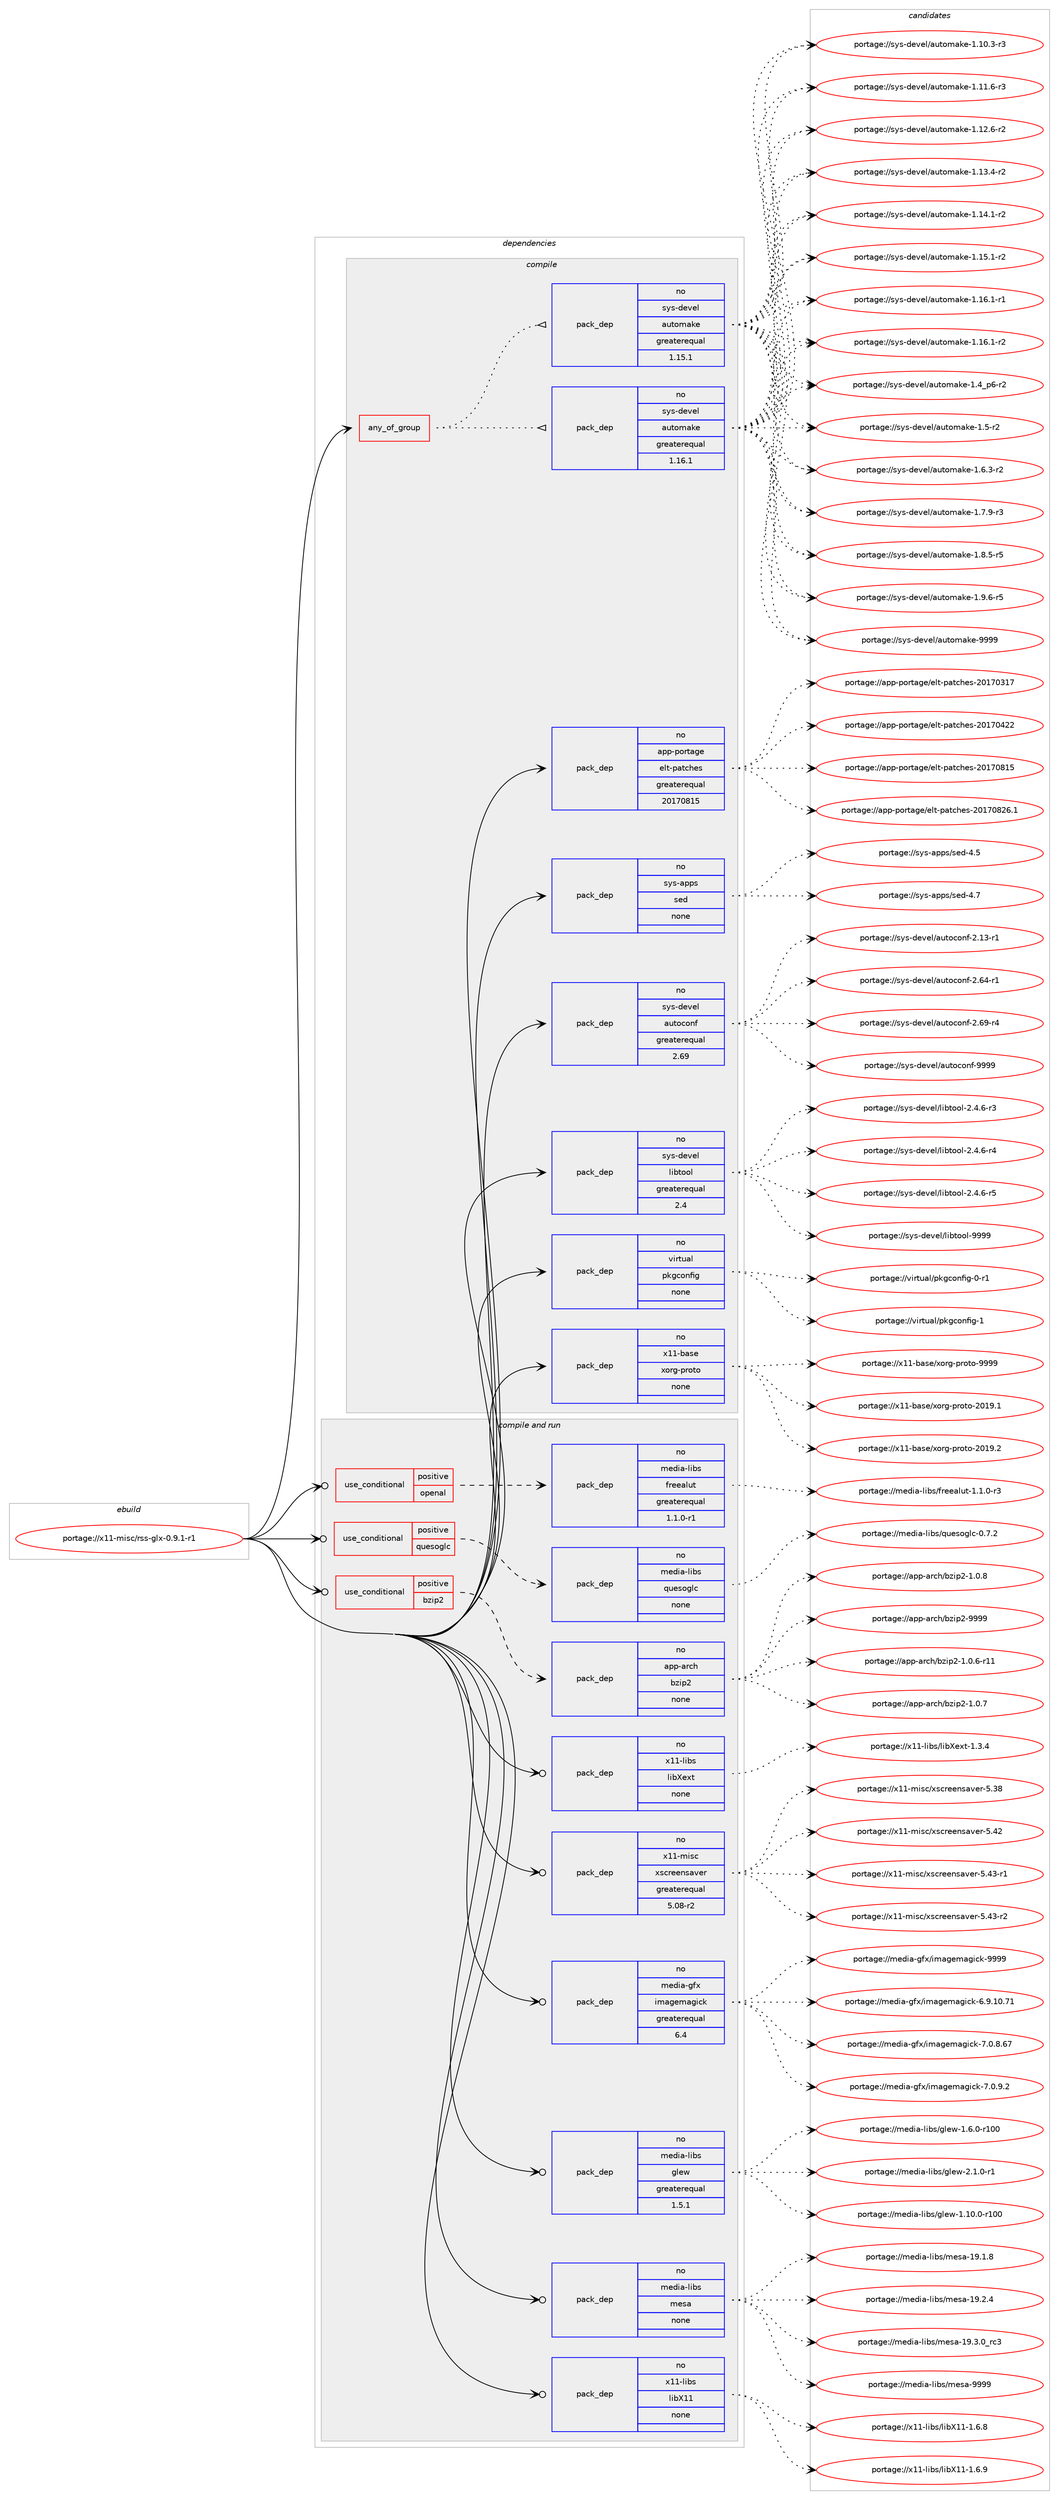 digraph prolog {

# *************
# Graph options
# *************

newrank=true;
concentrate=true;
compound=true;
graph [rankdir=LR,fontname=Helvetica,fontsize=10,ranksep=1.5];#, ranksep=2.5, nodesep=0.2];
edge  [arrowhead=vee];
node  [fontname=Helvetica,fontsize=10];

# **********
# The ebuild
# **********

subgraph cluster_leftcol {
color=gray;
rank=same;
label=<<i>ebuild</i>>;
id [label="portage://x11-misc/rss-glx-0.9.1-r1", color=red, width=4, href="../x11-misc/rss-glx-0.9.1-r1.svg"];
}

# ****************
# The dependencies
# ****************

subgraph cluster_midcol {
color=gray;
label=<<i>dependencies</i>>;
subgraph cluster_compile {
fillcolor="#eeeeee";
style=filled;
label=<<i>compile</i>>;
subgraph any7893 {
dependency453950 [label=<<TABLE BORDER="0" CELLBORDER="1" CELLSPACING="0" CELLPADDING="4"><TR><TD CELLPADDING="10">any_of_group</TD></TR></TABLE>>, shape=none, color=red];subgraph pack337243 {
dependency453951 [label=<<TABLE BORDER="0" CELLBORDER="1" CELLSPACING="0" CELLPADDING="4" WIDTH="220"><TR><TD ROWSPAN="6" CELLPADDING="30">pack_dep</TD></TR><TR><TD WIDTH="110">no</TD></TR><TR><TD>sys-devel</TD></TR><TR><TD>automake</TD></TR><TR><TD>greaterequal</TD></TR><TR><TD>1.16.1</TD></TR></TABLE>>, shape=none, color=blue];
}
dependency453950:e -> dependency453951:w [weight=20,style="dotted",arrowhead="oinv"];
subgraph pack337244 {
dependency453952 [label=<<TABLE BORDER="0" CELLBORDER="1" CELLSPACING="0" CELLPADDING="4" WIDTH="220"><TR><TD ROWSPAN="6" CELLPADDING="30">pack_dep</TD></TR><TR><TD WIDTH="110">no</TD></TR><TR><TD>sys-devel</TD></TR><TR><TD>automake</TD></TR><TR><TD>greaterequal</TD></TR><TR><TD>1.15.1</TD></TR></TABLE>>, shape=none, color=blue];
}
dependency453950:e -> dependency453952:w [weight=20,style="dotted",arrowhead="oinv"];
}
id:e -> dependency453950:w [weight=20,style="solid",arrowhead="vee"];
subgraph pack337245 {
dependency453953 [label=<<TABLE BORDER="0" CELLBORDER="1" CELLSPACING="0" CELLPADDING="4" WIDTH="220"><TR><TD ROWSPAN="6" CELLPADDING="30">pack_dep</TD></TR><TR><TD WIDTH="110">no</TD></TR><TR><TD>app-portage</TD></TR><TR><TD>elt-patches</TD></TR><TR><TD>greaterequal</TD></TR><TR><TD>20170815</TD></TR></TABLE>>, shape=none, color=blue];
}
id:e -> dependency453953:w [weight=20,style="solid",arrowhead="vee"];
subgraph pack337246 {
dependency453954 [label=<<TABLE BORDER="0" CELLBORDER="1" CELLSPACING="0" CELLPADDING="4" WIDTH="220"><TR><TD ROWSPAN="6" CELLPADDING="30">pack_dep</TD></TR><TR><TD WIDTH="110">no</TD></TR><TR><TD>sys-apps</TD></TR><TR><TD>sed</TD></TR><TR><TD>none</TD></TR><TR><TD></TD></TR></TABLE>>, shape=none, color=blue];
}
id:e -> dependency453954:w [weight=20,style="solid",arrowhead="vee"];
subgraph pack337247 {
dependency453955 [label=<<TABLE BORDER="0" CELLBORDER="1" CELLSPACING="0" CELLPADDING="4" WIDTH="220"><TR><TD ROWSPAN="6" CELLPADDING="30">pack_dep</TD></TR><TR><TD WIDTH="110">no</TD></TR><TR><TD>sys-devel</TD></TR><TR><TD>autoconf</TD></TR><TR><TD>greaterequal</TD></TR><TR><TD>2.69</TD></TR></TABLE>>, shape=none, color=blue];
}
id:e -> dependency453955:w [weight=20,style="solid",arrowhead="vee"];
subgraph pack337248 {
dependency453956 [label=<<TABLE BORDER="0" CELLBORDER="1" CELLSPACING="0" CELLPADDING="4" WIDTH="220"><TR><TD ROWSPAN="6" CELLPADDING="30">pack_dep</TD></TR><TR><TD WIDTH="110">no</TD></TR><TR><TD>sys-devel</TD></TR><TR><TD>libtool</TD></TR><TR><TD>greaterequal</TD></TR><TR><TD>2.4</TD></TR></TABLE>>, shape=none, color=blue];
}
id:e -> dependency453956:w [weight=20,style="solid",arrowhead="vee"];
subgraph pack337249 {
dependency453957 [label=<<TABLE BORDER="0" CELLBORDER="1" CELLSPACING="0" CELLPADDING="4" WIDTH="220"><TR><TD ROWSPAN="6" CELLPADDING="30">pack_dep</TD></TR><TR><TD WIDTH="110">no</TD></TR><TR><TD>virtual</TD></TR><TR><TD>pkgconfig</TD></TR><TR><TD>none</TD></TR><TR><TD></TD></TR></TABLE>>, shape=none, color=blue];
}
id:e -> dependency453957:w [weight=20,style="solid",arrowhead="vee"];
subgraph pack337250 {
dependency453958 [label=<<TABLE BORDER="0" CELLBORDER="1" CELLSPACING="0" CELLPADDING="4" WIDTH="220"><TR><TD ROWSPAN="6" CELLPADDING="30">pack_dep</TD></TR><TR><TD WIDTH="110">no</TD></TR><TR><TD>x11-base</TD></TR><TR><TD>xorg-proto</TD></TR><TR><TD>none</TD></TR><TR><TD></TD></TR></TABLE>>, shape=none, color=blue];
}
id:e -> dependency453958:w [weight=20,style="solid",arrowhead="vee"];
}
subgraph cluster_compileandrun {
fillcolor="#eeeeee";
style=filled;
label=<<i>compile and run</i>>;
subgraph cond108525 {
dependency453959 [label=<<TABLE BORDER="0" CELLBORDER="1" CELLSPACING="0" CELLPADDING="4"><TR><TD ROWSPAN="3" CELLPADDING="10">use_conditional</TD></TR><TR><TD>positive</TD></TR><TR><TD>bzip2</TD></TR></TABLE>>, shape=none, color=red];
subgraph pack337251 {
dependency453960 [label=<<TABLE BORDER="0" CELLBORDER="1" CELLSPACING="0" CELLPADDING="4" WIDTH="220"><TR><TD ROWSPAN="6" CELLPADDING="30">pack_dep</TD></TR><TR><TD WIDTH="110">no</TD></TR><TR><TD>app-arch</TD></TR><TR><TD>bzip2</TD></TR><TR><TD>none</TD></TR><TR><TD></TD></TR></TABLE>>, shape=none, color=blue];
}
dependency453959:e -> dependency453960:w [weight=20,style="dashed",arrowhead="vee"];
}
id:e -> dependency453959:w [weight=20,style="solid",arrowhead="odotvee"];
subgraph cond108526 {
dependency453961 [label=<<TABLE BORDER="0" CELLBORDER="1" CELLSPACING="0" CELLPADDING="4"><TR><TD ROWSPAN="3" CELLPADDING="10">use_conditional</TD></TR><TR><TD>positive</TD></TR><TR><TD>openal</TD></TR></TABLE>>, shape=none, color=red];
subgraph pack337252 {
dependency453962 [label=<<TABLE BORDER="0" CELLBORDER="1" CELLSPACING="0" CELLPADDING="4" WIDTH="220"><TR><TD ROWSPAN="6" CELLPADDING="30">pack_dep</TD></TR><TR><TD WIDTH="110">no</TD></TR><TR><TD>media-libs</TD></TR><TR><TD>freealut</TD></TR><TR><TD>greaterequal</TD></TR><TR><TD>1.1.0-r1</TD></TR></TABLE>>, shape=none, color=blue];
}
dependency453961:e -> dependency453962:w [weight=20,style="dashed",arrowhead="vee"];
}
id:e -> dependency453961:w [weight=20,style="solid",arrowhead="odotvee"];
subgraph cond108527 {
dependency453963 [label=<<TABLE BORDER="0" CELLBORDER="1" CELLSPACING="0" CELLPADDING="4"><TR><TD ROWSPAN="3" CELLPADDING="10">use_conditional</TD></TR><TR><TD>positive</TD></TR><TR><TD>quesoglc</TD></TR></TABLE>>, shape=none, color=red];
subgraph pack337253 {
dependency453964 [label=<<TABLE BORDER="0" CELLBORDER="1" CELLSPACING="0" CELLPADDING="4" WIDTH="220"><TR><TD ROWSPAN="6" CELLPADDING="30">pack_dep</TD></TR><TR><TD WIDTH="110">no</TD></TR><TR><TD>media-libs</TD></TR><TR><TD>quesoglc</TD></TR><TR><TD>none</TD></TR><TR><TD></TD></TR></TABLE>>, shape=none, color=blue];
}
dependency453963:e -> dependency453964:w [weight=20,style="dashed",arrowhead="vee"];
}
id:e -> dependency453963:w [weight=20,style="solid",arrowhead="odotvee"];
subgraph pack337254 {
dependency453965 [label=<<TABLE BORDER="0" CELLBORDER="1" CELLSPACING="0" CELLPADDING="4" WIDTH="220"><TR><TD ROWSPAN="6" CELLPADDING="30">pack_dep</TD></TR><TR><TD WIDTH="110">no</TD></TR><TR><TD>media-gfx</TD></TR><TR><TD>imagemagick</TD></TR><TR><TD>greaterequal</TD></TR><TR><TD>6.4</TD></TR></TABLE>>, shape=none, color=blue];
}
id:e -> dependency453965:w [weight=20,style="solid",arrowhead="odotvee"];
subgraph pack337255 {
dependency453966 [label=<<TABLE BORDER="0" CELLBORDER="1" CELLSPACING="0" CELLPADDING="4" WIDTH="220"><TR><TD ROWSPAN="6" CELLPADDING="30">pack_dep</TD></TR><TR><TD WIDTH="110">no</TD></TR><TR><TD>media-libs</TD></TR><TR><TD>glew</TD></TR><TR><TD>greaterequal</TD></TR><TR><TD>1.5.1</TD></TR></TABLE>>, shape=none, color=blue];
}
id:e -> dependency453966:w [weight=20,style="solid",arrowhead="odotvee"];
subgraph pack337256 {
dependency453967 [label=<<TABLE BORDER="0" CELLBORDER="1" CELLSPACING="0" CELLPADDING="4" WIDTH="220"><TR><TD ROWSPAN="6" CELLPADDING="30">pack_dep</TD></TR><TR><TD WIDTH="110">no</TD></TR><TR><TD>media-libs</TD></TR><TR><TD>mesa</TD></TR><TR><TD>none</TD></TR><TR><TD></TD></TR></TABLE>>, shape=none, color=blue];
}
id:e -> dependency453967:w [weight=20,style="solid",arrowhead="odotvee"];
subgraph pack337257 {
dependency453968 [label=<<TABLE BORDER="0" CELLBORDER="1" CELLSPACING="0" CELLPADDING="4" WIDTH="220"><TR><TD ROWSPAN="6" CELLPADDING="30">pack_dep</TD></TR><TR><TD WIDTH="110">no</TD></TR><TR><TD>x11-libs</TD></TR><TR><TD>libX11</TD></TR><TR><TD>none</TD></TR><TR><TD></TD></TR></TABLE>>, shape=none, color=blue];
}
id:e -> dependency453968:w [weight=20,style="solid",arrowhead="odotvee"];
subgraph pack337258 {
dependency453969 [label=<<TABLE BORDER="0" CELLBORDER="1" CELLSPACING="0" CELLPADDING="4" WIDTH="220"><TR><TD ROWSPAN="6" CELLPADDING="30">pack_dep</TD></TR><TR><TD WIDTH="110">no</TD></TR><TR><TD>x11-libs</TD></TR><TR><TD>libXext</TD></TR><TR><TD>none</TD></TR><TR><TD></TD></TR></TABLE>>, shape=none, color=blue];
}
id:e -> dependency453969:w [weight=20,style="solid",arrowhead="odotvee"];
subgraph pack337259 {
dependency453970 [label=<<TABLE BORDER="0" CELLBORDER="1" CELLSPACING="0" CELLPADDING="4" WIDTH="220"><TR><TD ROWSPAN="6" CELLPADDING="30">pack_dep</TD></TR><TR><TD WIDTH="110">no</TD></TR><TR><TD>x11-misc</TD></TR><TR><TD>xscreensaver</TD></TR><TR><TD>greaterequal</TD></TR><TR><TD>5.08-r2</TD></TR></TABLE>>, shape=none, color=blue];
}
id:e -> dependency453970:w [weight=20,style="solid",arrowhead="odotvee"];
}
subgraph cluster_run {
fillcolor="#eeeeee";
style=filled;
label=<<i>run</i>>;
}
}

# **************
# The candidates
# **************

subgraph cluster_choices {
rank=same;
color=gray;
label=<<i>candidates</i>>;

subgraph choice337243 {
color=black;
nodesep=1;
choiceportage11512111545100101118101108479711711611110997107101454946494846514511451 [label="portage://sys-devel/automake-1.10.3-r3", color=red, width=4,href="../sys-devel/automake-1.10.3-r3.svg"];
choiceportage11512111545100101118101108479711711611110997107101454946494946544511451 [label="portage://sys-devel/automake-1.11.6-r3", color=red, width=4,href="../sys-devel/automake-1.11.6-r3.svg"];
choiceportage11512111545100101118101108479711711611110997107101454946495046544511450 [label="portage://sys-devel/automake-1.12.6-r2", color=red, width=4,href="../sys-devel/automake-1.12.6-r2.svg"];
choiceportage11512111545100101118101108479711711611110997107101454946495146524511450 [label="portage://sys-devel/automake-1.13.4-r2", color=red, width=4,href="../sys-devel/automake-1.13.4-r2.svg"];
choiceportage11512111545100101118101108479711711611110997107101454946495246494511450 [label="portage://sys-devel/automake-1.14.1-r2", color=red, width=4,href="../sys-devel/automake-1.14.1-r2.svg"];
choiceportage11512111545100101118101108479711711611110997107101454946495346494511450 [label="portage://sys-devel/automake-1.15.1-r2", color=red, width=4,href="../sys-devel/automake-1.15.1-r2.svg"];
choiceportage11512111545100101118101108479711711611110997107101454946495446494511449 [label="portage://sys-devel/automake-1.16.1-r1", color=red, width=4,href="../sys-devel/automake-1.16.1-r1.svg"];
choiceportage11512111545100101118101108479711711611110997107101454946495446494511450 [label="portage://sys-devel/automake-1.16.1-r2", color=red, width=4,href="../sys-devel/automake-1.16.1-r2.svg"];
choiceportage115121115451001011181011084797117116111109971071014549465295112544511450 [label="portage://sys-devel/automake-1.4_p6-r2", color=red, width=4,href="../sys-devel/automake-1.4_p6-r2.svg"];
choiceportage11512111545100101118101108479711711611110997107101454946534511450 [label="portage://sys-devel/automake-1.5-r2", color=red, width=4,href="../sys-devel/automake-1.5-r2.svg"];
choiceportage115121115451001011181011084797117116111109971071014549465446514511450 [label="portage://sys-devel/automake-1.6.3-r2", color=red, width=4,href="../sys-devel/automake-1.6.3-r2.svg"];
choiceportage115121115451001011181011084797117116111109971071014549465546574511451 [label="portage://sys-devel/automake-1.7.9-r3", color=red, width=4,href="../sys-devel/automake-1.7.9-r3.svg"];
choiceportage115121115451001011181011084797117116111109971071014549465646534511453 [label="portage://sys-devel/automake-1.8.5-r5", color=red, width=4,href="../sys-devel/automake-1.8.5-r5.svg"];
choiceportage115121115451001011181011084797117116111109971071014549465746544511453 [label="portage://sys-devel/automake-1.9.6-r5", color=red, width=4,href="../sys-devel/automake-1.9.6-r5.svg"];
choiceportage115121115451001011181011084797117116111109971071014557575757 [label="portage://sys-devel/automake-9999", color=red, width=4,href="../sys-devel/automake-9999.svg"];
dependency453951:e -> choiceportage11512111545100101118101108479711711611110997107101454946494846514511451:w [style=dotted,weight="100"];
dependency453951:e -> choiceportage11512111545100101118101108479711711611110997107101454946494946544511451:w [style=dotted,weight="100"];
dependency453951:e -> choiceportage11512111545100101118101108479711711611110997107101454946495046544511450:w [style=dotted,weight="100"];
dependency453951:e -> choiceportage11512111545100101118101108479711711611110997107101454946495146524511450:w [style=dotted,weight="100"];
dependency453951:e -> choiceportage11512111545100101118101108479711711611110997107101454946495246494511450:w [style=dotted,weight="100"];
dependency453951:e -> choiceportage11512111545100101118101108479711711611110997107101454946495346494511450:w [style=dotted,weight="100"];
dependency453951:e -> choiceportage11512111545100101118101108479711711611110997107101454946495446494511449:w [style=dotted,weight="100"];
dependency453951:e -> choiceportage11512111545100101118101108479711711611110997107101454946495446494511450:w [style=dotted,weight="100"];
dependency453951:e -> choiceportage115121115451001011181011084797117116111109971071014549465295112544511450:w [style=dotted,weight="100"];
dependency453951:e -> choiceportage11512111545100101118101108479711711611110997107101454946534511450:w [style=dotted,weight="100"];
dependency453951:e -> choiceportage115121115451001011181011084797117116111109971071014549465446514511450:w [style=dotted,weight="100"];
dependency453951:e -> choiceportage115121115451001011181011084797117116111109971071014549465546574511451:w [style=dotted,weight="100"];
dependency453951:e -> choiceportage115121115451001011181011084797117116111109971071014549465646534511453:w [style=dotted,weight="100"];
dependency453951:e -> choiceportage115121115451001011181011084797117116111109971071014549465746544511453:w [style=dotted,weight="100"];
dependency453951:e -> choiceportage115121115451001011181011084797117116111109971071014557575757:w [style=dotted,weight="100"];
}
subgraph choice337244 {
color=black;
nodesep=1;
choiceportage11512111545100101118101108479711711611110997107101454946494846514511451 [label="portage://sys-devel/automake-1.10.3-r3", color=red, width=4,href="../sys-devel/automake-1.10.3-r3.svg"];
choiceportage11512111545100101118101108479711711611110997107101454946494946544511451 [label="portage://sys-devel/automake-1.11.6-r3", color=red, width=4,href="../sys-devel/automake-1.11.6-r3.svg"];
choiceportage11512111545100101118101108479711711611110997107101454946495046544511450 [label="portage://sys-devel/automake-1.12.6-r2", color=red, width=4,href="../sys-devel/automake-1.12.6-r2.svg"];
choiceportage11512111545100101118101108479711711611110997107101454946495146524511450 [label="portage://sys-devel/automake-1.13.4-r2", color=red, width=4,href="../sys-devel/automake-1.13.4-r2.svg"];
choiceportage11512111545100101118101108479711711611110997107101454946495246494511450 [label="portage://sys-devel/automake-1.14.1-r2", color=red, width=4,href="../sys-devel/automake-1.14.1-r2.svg"];
choiceportage11512111545100101118101108479711711611110997107101454946495346494511450 [label="portage://sys-devel/automake-1.15.1-r2", color=red, width=4,href="../sys-devel/automake-1.15.1-r2.svg"];
choiceportage11512111545100101118101108479711711611110997107101454946495446494511449 [label="portage://sys-devel/automake-1.16.1-r1", color=red, width=4,href="../sys-devel/automake-1.16.1-r1.svg"];
choiceportage11512111545100101118101108479711711611110997107101454946495446494511450 [label="portage://sys-devel/automake-1.16.1-r2", color=red, width=4,href="../sys-devel/automake-1.16.1-r2.svg"];
choiceportage115121115451001011181011084797117116111109971071014549465295112544511450 [label="portage://sys-devel/automake-1.4_p6-r2", color=red, width=4,href="../sys-devel/automake-1.4_p6-r2.svg"];
choiceportage11512111545100101118101108479711711611110997107101454946534511450 [label="portage://sys-devel/automake-1.5-r2", color=red, width=4,href="../sys-devel/automake-1.5-r2.svg"];
choiceportage115121115451001011181011084797117116111109971071014549465446514511450 [label="portage://sys-devel/automake-1.6.3-r2", color=red, width=4,href="../sys-devel/automake-1.6.3-r2.svg"];
choiceportage115121115451001011181011084797117116111109971071014549465546574511451 [label="portage://sys-devel/automake-1.7.9-r3", color=red, width=4,href="../sys-devel/automake-1.7.9-r3.svg"];
choiceportage115121115451001011181011084797117116111109971071014549465646534511453 [label="portage://sys-devel/automake-1.8.5-r5", color=red, width=4,href="../sys-devel/automake-1.8.5-r5.svg"];
choiceportage115121115451001011181011084797117116111109971071014549465746544511453 [label="portage://sys-devel/automake-1.9.6-r5", color=red, width=4,href="../sys-devel/automake-1.9.6-r5.svg"];
choiceportage115121115451001011181011084797117116111109971071014557575757 [label="portage://sys-devel/automake-9999", color=red, width=4,href="../sys-devel/automake-9999.svg"];
dependency453952:e -> choiceportage11512111545100101118101108479711711611110997107101454946494846514511451:w [style=dotted,weight="100"];
dependency453952:e -> choiceportage11512111545100101118101108479711711611110997107101454946494946544511451:w [style=dotted,weight="100"];
dependency453952:e -> choiceportage11512111545100101118101108479711711611110997107101454946495046544511450:w [style=dotted,weight="100"];
dependency453952:e -> choiceportage11512111545100101118101108479711711611110997107101454946495146524511450:w [style=dotted,weight="100"];
dependency453952:e -> choiceportage11512111545100101118101108479711711611110997107101454946495246494511450:w [style=dotted,weight="100"];
dependency453952:e -> choiceportage11512111545100101118101108479711711611110997107101454946495346494511450:w [style=dotted,weight="100"];
dependency453952:e -> choiceportage11512111545100101118101108479711711611110997107101454946495446494511449:w [style=dotted,weight="100"];
dependency453952:e -> choiceportage11512111545100101118101108479711711611110997107101454946495446494511450:w [style=dotted,weight="100"];
dependency453952:e -> choiceportage115121115451001011181011084797117116111109971071014549465295112544511450:w [style=dotted,weight="100"];
dependency453952:e -> choiceportage11512111545100101118101108479711711611110997107101454946534511450:w [style=dotted,weight="100"];
dependency453952:e -> choiceportage115121115451001011181011084797117116111109971071014549465446514511450:w [style=dotted,weight="100"];
dependency453952:e -> choiceportage115121115451001011181011084797117116111109971071014549465546574511451:w [style=dotted,weight="100"];
dependency453952:e -> choiceportage115121115451001011181011084797117116111109971071014549465646534511453:w [style=dotted,weight="100"];
dependency453952:e -> choiceportage115121115451001011181011084797117116111109971071014549465746544511453:w [style=dotted,weight="100"];
dependency453952:e -> choiceportage115121115451001011181011084797117116111109971071014557575757:w [style=dotted,weight="100"];
}
subgraph choice337245 {
color=black;
nodesep=1;
choiceportage97112112451121111141169710310147101108116451129711699104101115455048495548514955 [label="portage://app-portage/elt-patches-20170317", color=red, width=4,href="../app-portage/elt-patches-20170317.svg"];
choiceportage97112112451121111141169710310147101108116451129711699104101115455048495548525050 [label="portage://app-portage/elt-patches-20170422", color=red, width=4,href="../app-portage/elt-patches-20170422.svg"];
choiceportage97112112451121111141169710310147101108116451129711699104101115455048495548564953 [label="portage://app-portage/elt-patches-20170815", color=red, width=4,href="../app-portage/elt-patches-20170815.svg"];
choiceportage971121124511211111411697103101471011081164511297116991041011154550484955485650544649 [label="portage://app-portage/elt-patches-20170826.1", color=red, width=4,href="../app-portage/elt-patches-20170826.1.svg"];
dependency453953:e -> choiceportage97112112451121111141169710310147101108116451129711699104101115455048495548514955:w [style=dotted,weight="100"];
dependency453953:e -> choiceportage97112112451121111141169710310147101108116451129711699104101115455048495548525050:w [style=dotted,weight="100"];
dependency453953:e -> choiceportage97112112451121111141169710310147101108116451129711699104101115455048495548564953:w [style=dotted,weight="100"];
dependency453953:e -> choiceportage971121124511211111411697103101471011081164511297116991041011154550484955485650544649:w [style=dotted,weight="100"];
}
subgraph choice337246 {
color=black;
nodesep=1;
choiceportage11512111545971121121154711510110045524653 [label="portage://sys-apps/sed-4.5", color=red, width=4,href="../sys-apps/sed-4.5.svg"];
choiceportage11512111545971121121154711510110045524655 [label="portage://sys-apps/sed-4.7", color=red, width=4,href="../sys-apps/sed-4.7.svg"];
dependency453954:e -> choiceportage11512111545971121121154711510110045524653:w [style=dotted,weight="100"];
dependency453954:e -> choiceportage11512111545971121121154711510110045524655:w [style=dotted,weight="100"];
}
subgraph choice337247 {
color=black;
nodesep=1;
choiceportage1151211154510010111810110847971171161119911111010245504649514511449 [label="portage://sys-devel/autoconf-2.13-r1", color=red, width=4,href="../sys-devel/autoconf-2.13-r1.svg"];
choiceportage1151211154510010111810110847971171161119911111010245504654524511449 [label="portage://sys-devel/autoconf-2.64-r1", color=red, width=4,href="../sys-devel/autoconf-2.64-r1.svg"];
choiceportage1151211154510010111810110847971171161119911111010245504654574511452 [label="portage://sys-devel/autoconf-2.69-r4", color=red, width=4,href="../sys-devel/autoconf-2.69-r4.svg"];
choiceportage115121115451001011181011084797117116111991111101024557575757 [label="portage://sys-devel/autoconf-9999", color=red, width=4,href="../sys-devel/autoconf-9999.svg"];
dependency453955:e -> choiceportage1151211154510010111810110847971171161119911111010245504649514511449:w [style=dotted,weight="100"];
dependency453955:e -> choiceportage1151211154510010111810110847971171161119911111010245504654524511449:w [style=dotted,weight="100"];
dependency453955:e -> choiceportage1151211154510010111810110847971171161119911111010245504654574511452:w [style=dotted,weight="100"];
dependency453955:e -> choiceportage115121115451001011181011084797117116111991111101024557575757:w [style=dotted,weight="100"];
}
subgraph choice337248 {
color=black;
nodesep=1;
choiceportage1151211154510010111810110847108105981161111111084550465246544511451 [label="portage://sys-devel/libtool-2.4.6-r3", color=red, width=4,href="../sys-devel/libtool-2.4.6-r3.svg"];
choiceportage1151211154510010111810110847108105981161111111084550465246544511452 [label="portage://sys-devel/libtool-2.4.6-r4", color=red, width=4,href="../sys-devel/libtool-2.4.6-r4.svg"];
choiceportage1151211154510010111810110847108105981161111111084550465246544511453 [label="portage://sys-devel/libtool-2.4.6-r5", color=red, width=4,href="../sys-devel/libtool-2.4.6-r5.svg"];
choiceportage1151211154510010111810110847108105981161111111084557575757 [label="portage://sys-devel/libtool-9999", color=red, width=4,href="../sys-devel/libtool-9999.svg"];
dependency453956:e -> choiceportage1151211154510010111810110847108105981161111111084550465246544511451:w [style=dotted,weight="100"];
dependency453956:e -> choiceportage1151211154510010111810110847108105981161111111084550465246544511452:w [style=dotted,weight="100"];
dependency453956:e -> choiceportage1151211154510010111810110847108105981161111111084550465246544511453:w [style=dotted,weight="100"];
dependency453956:e -> choiceportage1151211154510010111810110847108105981161111111084557575757:w [style=dotted,weight="100"];
}
subgraph choice337249 {
color=black;
nodesep=1;
choiceportage11810511411611797108471121071039911111010210510345484511449 [label="portage://virtual/pkgconfig-0-r1", color=red, width=4,href="../virtual/pkgconfig-0-r1.svg"];
choiceportage1181051141161179710847112107103991111101021051034549 [label="portage://virtual/pkgconfig-1", color=red, width=4,href="../virtual/pkgconfig-1.svg"];
dependency453957:e -> choiceportage11810511411611797108471121071039911111010210510345484511449:w [style=dotted,weight="100"];
dependency453957:e -> choiceportage1181051141161179710847112107103991111101021051034549:w [style=dotted,weight="100"];
}
subgraph choice337250 {
color=black;
nodesep=1;
choiceportage1204949459897115101471201111141034511211411111611145504849574649 [label="portage://x11-base/xorg-proto-2019.1", color=red, width=4,href="../x11-base/xorg-proto-2019.1.svg"];
choiceportage1204949459897115101471201111141034511211411111611145504849574650 [label="portage://x11-base/xorg-proto-2019.2", color=red, width=4,href="../x11-base/xorg-proto-2019.2.svg"];
choiceportage120494945989711510147120111114103451121141111161114557575757 [label="portage://x11-base/xorg-proto-9999", color=red, width=4,href="../x11-base/xorg-proto-9999.svg"];
dependency453958:e -> choiceportage1204949459897115101471201111141034511211411111611145504849574649:w [style=dotted,weight="100"];
dependency453958:e -> choiceportage1204949459897115101471201111141034511211411111611145504849574650:w [style=dotted,weight="100"];
dependency453958:e -> choiceportage120494945989711510147120111114103451121141111161114557575757:w [style=dotted,weight="100"];
}
subgraph choice337251 {
color=black;
nodesep=1;
choiceportage97112112459711499104479812210511250454946484654451144949 [label="portage://app-arch/bzip2-1.0.6-r11", color=red, width=4,href="../app-arch/bzip2-1.0.6-r11.svg"];
choiceportage97112112459711499104479812210511250454946484655 [label="portage://app-arch/bzip2-1.0.7", color=red, width=4,href="../app-arch/bzip2-1.0.7.svg"];
choiceportage97112112459711499104479812210511250454946484656 [label="portage://app-arch/bzip2-1.0.8", color=red, width=4,href="../app-arch/bzip2-1.0.8.svg"];
choiceportage971121124597114991044798122105112504557575757 [label="portage://app-arch/bzip2-9999", color=red, width=4,href="../app-arch/bzip2-9999.svg"];
dependency453960:e -> choiceportage97112112459711499104479812210511250454946484654451144949:w [style=dotted,weight="100"];
dependency453960:e -> choiceportage97112112459711499104479812210511250454946484655:w [style=dotted,weight="100"];
dependency453960:e -> choiceportage97112112459711499104479812210511250454946484656:w [style=dotted,weight="100"];
dependency453960:e -> choiceportage971121124597114991044798122105112504557575757:w [style=dotted,weight="100"];
}
subgraph choice337252 {
color=black;
nodesep=1;
choiceportage10910110010597451081059811547102114101101971081171164549464946484511451 [label="portage://media-libs/freealut-1.1.0-r3", color=red, width=4,href="../media-libs/freealut-1.1.0-r3.svg"];
dependency453962:e -> choiceportage10910110010597451081059811547102114101101971081171164549464946484511451:w [style=dotted,weight="100"];
}
subgraph choice337253 {
color=black;
nodesep=1;
choiceportage1091011001059745108105981154711311710111511110310899454846554650 [label="portage://media-libs/quesoglc-0.7.2", color=red, width=4,href="../media-libs/quesoglc-0.7.2.svg"];
dependency453964:e -> choiceportage1091011001059745108105981154711311710111511110310899454846554650:w [style=dotted,weight="100"];
}
subgraph choice337254 {
color=black;
nodesep=1;
choiceportage10910110010597451031021204710510997103101109971031059910745544657464948465549 [label="portage://media-gfx/imagemagick-6.9.10.71", color=red, width=4,href="../media-gfx/imagemagick-6.9.10.71.svg"];
choiceportage109101100105974510310212047105109971031011099710310599107455546484656465455 [label="portage://media-gfx/imagemagick-7.0.8.67", color=red, width=4,href="../media-gfx/imagemagick-7.0.8.67.svg"];
choiceportage1091011001059745103102120471051099710310110997103105991074555464846574650 [label="portage://media-gfx/imagemagick-7.0.9.2", color=red, width=4,href="../media-gfx/imagemagick-7.0.9.2.svg"];
choiceportage1091011001059745103102120471051099710310110997103105991074557575757 [label="portage://media-gfx/imagemagick-9999", color=red, width=4,href="../media-gfx/imagemagick-9999.svg"];
dependency453965:e -> choiceportage10910110010597451031021204710510997103101109971031059910745544657464948465549:w [style=dotted,weight="100"];
dependency453965:e -> choiceportage109101100105974510310212047105109971031011099710310599107455546484656465455:w [style=dotted,weight="100"];
dependency453965:e -> choiceportage1091011001059745103102120471051099710310110997103105991074555464846574650:w [style=dotted,weight="100"];
dependency453965:e -> choiceportage1091011001059745103102120471051099710310110997103105991074557575757:w [style=dotted,weight="100"];
}
subgraph choice337255 {
color=black;
nodesep=1;
choiceportage109101100105974510810598115471031081011194549464948464845114494848 [label="portage://media-libs/glew-1.10.0-r100", color=red, width=4,href="../media-libs/glew-1.10.0-r100.svg"];
choiceportage1091011001059745108105981154710310810111945494654464845114494848 [label="portage://media-libs/glew-1.6.0-r100", color=red, width=4,href="../media-libs/glew-1.6.0-r100.svg"];
choiceportage109101100105974510810598115471031081011194550464946484511449 [label="portage://media-libs/glew-2.1.0-r1", color=red, width=4,href="../media-libs/glew-2.1.0-r1.svg"];
dependency453966:e -> choiceportage109101100105974510810598115471031081011194549464948464845114494848:w [style=dotted,weight="100"];
dependency453966:e -> choiceportage1091011001059745108105981154710310810111945494654464845114494848:w [style=dotted,weight="100"];
dependency453966:e -> choiceportage109101100105974510810598115471031081011194550464946484511449:w [style=dotted,weight="100"];
}
subgraph choice337256 {
color=black;
nodesep=1;
choiceportage109101100105974510810598115471091011159745495746494656 [label="portage://media-libs/mesa-19.1.8", color=red, width=4,href="../media-libs/mesa-19.1.8.svg"];
choiceportage109101100105974510810598115471091011159745495746504652 [label="portage://media-libs/mesa-19.2.4", color=red, width=4,href="../media-libs/mesa-19.2.4.svg"];
choiceportage109101100105974510810598115471091011159745495746514648951149951 [label="portage://media-libs/mesa-19.3.0_rc3", color=red, width=4,href="../media-libs/mesa-19.3.0_rc3.svg"];
choiceportage10910110010597451081059811547109101115974557575757 [label="portage://media-libs/mesa-9999", color=red, width=4,href="../media-libs/mesa-9999.svg"];
dependency453967:e -> choiceportage109101100105974510810598115471091011159745495746494656:w [style=dotted,weight="100"];
dependency453967:e -> choiceportage109101100105974510810598115471091011159745495746504652:w [style=dotted,weight="100"];
dependency453967:e -> choiceportage109101100105974510810598115471091011159745495746514648951149951:w [style=dotted,weight="100"];
dependency453967:e -> choiceportage10910110010597451081059811547109101115974557575757:w [style=dotted,weight="100"];
}
subgraph choice337257 {
color=black;
nodesep=1;
choiceportage120494945108105981154710810598884949454946544656 [label="portage://x11-libs/libX11-1.6.8", color=red, width=4,href="../x11-libs/libX11-1.6.8.svg"];
choiceportage120494945108105981154710810598884949454946544657 [label="portage://x11-libs/libX11-1.6.9", color=red, width=4,href="../x11-libs/libX11-1.6.9.svg"];
dependency453968:e -> choiceportage120494945108105981154710810598884949454946544656:w [style=dotted,weight="100"];
dependency453968:e -> choiceportage120494945108105981154710810598884949454946544657:w [style=dotted,weight="100"];
}
subgraph choice337258 {
color=black;
nodesep=1;
choiceportage12049494510810598115471081059888101120116454946514652 [label="portage://x11-libs/libXext-1.3.4", color=red, width=4,href="../x11-libs/libXext-1.3.4.svg"];
dependency453969:e -> choiceportage12049494510810598115471081059888101120116454946514652:w [style=dotted,weight="100"];
}
subgraph choice337259 {
color=black;
nodesep=1;
choiceportage120494945109105115994712011599114101101110115971181011144553465156 [label="portage://x11-misc/xscreensaver-5.38", color=red, width=4,href="../x11-misc/xscreensaver-5.38.svg"];
choiceportage120494945109105115994712011599114101101110115971181011144553465250 [label="portage://x11-misc/xscreensaver-5.42", color=red, width=4,href="../x11-misc/xscreensaver-5.42.svg"];
choiceportage1204949451091051159947120115991141011011101159711810111445534652514511449 [label="portage://x11-misc/xscreensaver-5.43-r1", color=red, width=4,href="../x11-misc/xscreensaver-5.43-r1.svg"];
choiceportage1204949451091051159947120115991141011011101159711810111445534652514511450 [label="portage://x11-misc/xscreensaver-5.43-r2", color=red, width=4,href="../x11-misc/xscreensaver-5.43-r2.svg"];
dependency453970:e -> choiceportage120494945109105115994712011599114101101110115971181011144553465156:w [style=dotted,weight="100"];
dependency453970:e -> choiceportage120494945109105115994712011599114101101110115971181011144553465250:w [style=dotted,weight="100"];
dependency453970:e -> choiceportage1204949451091051159947120115991141011011101159711810111445534652514511449:w [style=dotted,weight="100"];
dependency453970:e -> choiceportage1204949451091051159947120115991141011011101159711810111445534652514511450:w [style=dotted,weight="100"];
}
}

}
